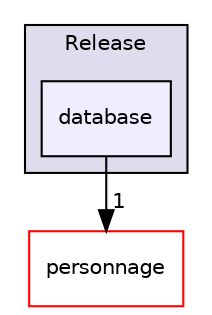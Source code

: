 digraph "Release/database" {
  compound=true
  node [ fontsize="10", fontname="Helvetica"];
  edge [ labelfontsize="10", labelfontname="Helvetica"];
  subgraph clusterdir_92709420fde8ca446636ff7c23065e8b {
    graph [ bgcolor="#ddddee", pencolor="black", label="Release" fontname="Helvetica", fontsize="10", URL="dir_92709420fde8ca446636ff7c23065e8b.html"]
  dir_bb370cf16fbe4e4e2564525a5dd9cafc [shape=box, label="database", style="filled", fillcolor="#eeeeff", pencolor="black", URL="dir_bb370cf16fbe4e4e2564525a5dd9cafc.html"];
  }
  dir_3f0aabf6415b49a526ddd50d35f12c27 [shape=box label="personnage" fillcolor="white" style="filled" color="red" URL="dir_3f0aabf6415b49a526ddd50d35f12c27.html"];
  dir_bb370cf16fbe4e4e2564525a5dd9cafc->dir_3f0aabf6415b49a526ddd50d35f12c27 [headlabel="1", labeldistance=1.5 headhref="dir_000001_000005.html"];
}
